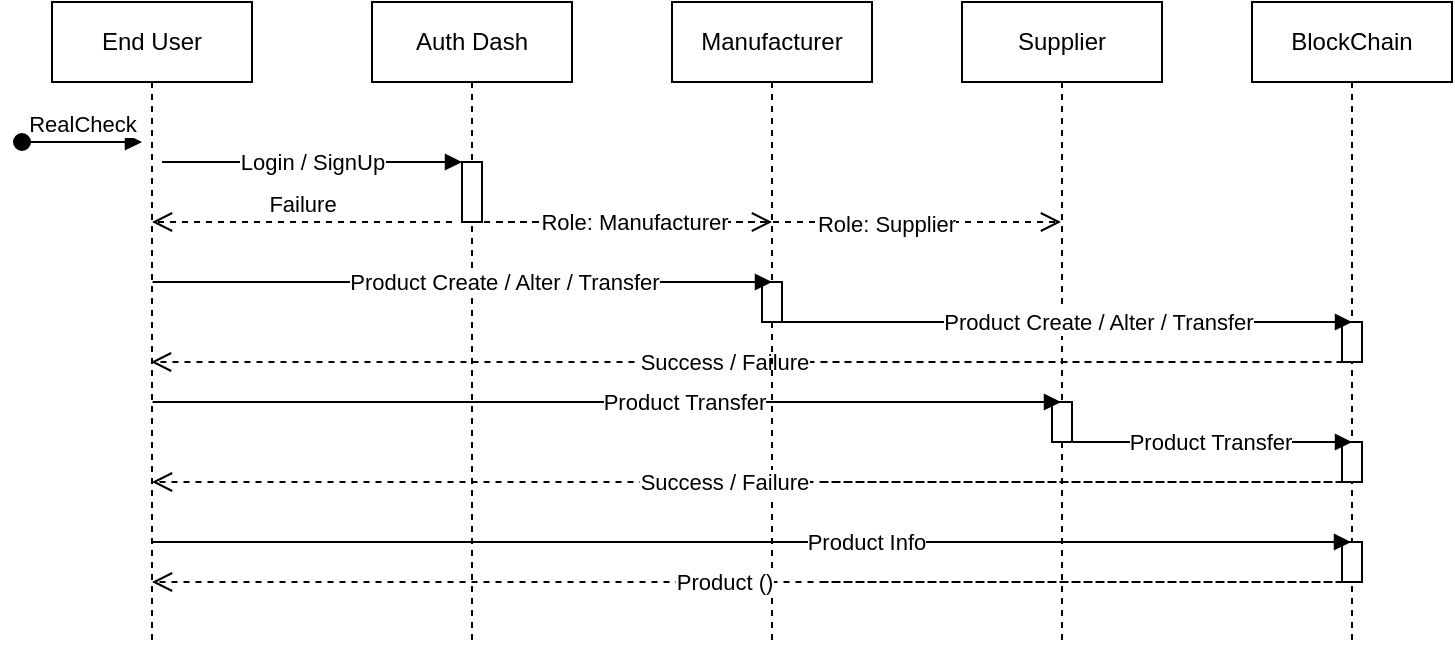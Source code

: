 <mxfile version="22.1.5" type="device">
  <diagram name="Page-1" id="2YBvvXClWsGukQMizWep">
    <mxGraphModel dx="1224" dy="775" grid="1" gridSize="10" guides="1" tooltips="1" connect="1" arrows="1" fold="1" page="1" pageScale="1" pageWidth="850" pageHeight="1100" math="0" shadow="0">
      <root>
        <mxCell id="0" />
        <mxCell id="1" parent="0" />
        <mxCell id="aM9ryv3xv72pqoxQDRHE-1" value="End User" style="shape=umlLifeline;perimeter=lifelinePerimeter;whiteSpace=wrap;html=1;container=0;dropTarget=0;collapsible=0;recursiveResize=0;outlineConnect=0;portConstraint=eastwest;newEdgeStyle={&quot;edgeStyle&quot;:&quot;elbowEdgeStyle&quot;,&quot;elbow&quot;:&quot;vertical&quot;,&quot;curved&quot;:0,&quot;rounded&quot;:0};strokeColor=#000000;" parent="1" vertex="1">
          <mxGeometry x="40" y="40" width="100" height="320" as="geometry" />
        </mxCell>
        <mxCell id="aM9ryv3xv72pqoxQDRHE-3" value="RealCheck" style="html=1;verticalAlign=bottom;startArrow=oval;endArrow=block;startSize=8;edgeStyle=elbowEdgeStyle;elbow=vertical;curved=0;rounded=0;strokeColor=#000000;" parent="aM9ryv3xv72pqoxQDRHE-1" edge="1">
          <mxGeometry relative="1" as="geometry">
            <mxPoint x="-15" y="70" as="sourcePoint" />
            <mxPoint x="45" y="70" as="targetPoint" />
          </mxGeometry>
        </mxCell>
        <mxCell id="aM9ryv3xv72pqoxQDRHE-5" value="Auth Dash" style="shape=umlLifeline;perimeter=lifelinePerimeter;whiteSpace=wrap;html=1;container=0;dropTarget=0;collapsible=0;recursiveResize=0;outlineConnect=0;portConstraint=eastwest;newEdgeStyle={&quot;edgeStyle&quot;:&quot;elbowEdgeStyle&quot;,&quot;elbow&quot;:&quot;vertical&quot;,&quot;curved&quot;:0,&quot;rounded&quot;:0};strokeColor=#000000;" parent="1" vertex="1">
          <mxGeometry x="200" y="40" width="100" height="320" as="geometry" />
        </mxCell>
        <mxCell id="Bb0cgkO7ZcS4CcjjMUlO-19" value="" style="html=1;points=[];perimeter=orthogonalPerimeter;outlineConnect=0;targetShapes=umlLifeline;portConstraint=eastwest;newEdgeStyle={&quot;edgeStyle&quot;:&quot;elbowEdgeStyle&quot;,&quot;elbow&quot;:&quot;vertical&quot;,&quot;curved&quot;:0,&quot;rounded&quot;:0};strokeColor=#000000;" vertex="1" parent="aM9ryv3xv72pqoxQDRHE-5">
          <mxGeometry x="45" y="80" width="10" height="30" as="geometry" />
        </mxCell>
        <mxCell id="aM9ryv3xv72pqoxQDRHE-7" value="" style="html=1;verticalAlign=bottom;endArrow=block;edgeStyle=elbowEdgeStyle;elbow=vertical;curved=0;rounded=0;strokeColor=#000000;" parent="1" target="Bb0cgkO7ZcS4CcjjMUlO-19" edge="1">
          <mxGeometry relative="1" as="geometry">
            <mxPoint x="95" y="120" as="sourcePoint" />
            <Array as="points">
              <mxPoint x="180" y="120" />
            </Array>
            <mxPoint x="245" y="120" as="targetPoint" />
          </mxGeometry>
        </mxCell>
        <mxCell id="Bb0cgkO7ZcS4CcjjMUlO-21" value="Login / SignUp" style="edgeLabel;html=1;align=center;verticalAlign=middle;resizable=0;points=[];strokeColor=#000000;" vertex="1" connectable="0" parent="aM9ryv3xv72pqoxQDRHE-7">
          <mxGeometry x="0.253" y="-2" relative="1" as="geometry">
            <mxPoint x="-19" y="-2" as="offset" />
          </mxGeometry>
        </mxCell>
        <mxCell id="aM9ryv3xv72pqoxQDRHE-8" value="" style="html=1;verticalAlign=bottom;endArrow=open;dashed=1;endSize=8;edgeStyle=elbowEdgeStyle;elbow=vertical;curved=0;rounded=0;strokeColor=#000000;" parent="1" edge="1">
          <mxGeometry relative="1" as="geometry">
            <mxPoint x="89.5" y="220" as="targetPoint" />
            <Array as="points">
              <mxPoint x="690" y="220" />
            </Array>
            <mxPoint x="424.75" y="220" as="sourcePoint" />
          </mxGeometry>
        </mxCell>
        <mxCell id="Bb0cgkO7ZcS4CcjjMUlO-30" value="Success / Failure" style="edgeLabel;html=1;align=center;verticalAlign=middle;resizable=0;points=[];strokeColor=#000000;" vertex="1" connectable="0" parent="aM9ryv3xv72pqoxQDRHE-8">
          <mxGeometry x="0.285" y="-2" relative="1" as="geometry">
            <mxPoint x="-24" y="2" as="offset" />
          </mxGeometry>
        </mxCell>
        <mxCell id="Bb0cgkO7ZcS4CcjjMUlO-1" value="Manufacturer" style="shape=umlLifeline;perimeter=lifelinePerimeter;whiteSpace=wrap;html=1;container=0;dropTarget=0;collapsible=0;recursiveResize=0;outlineConnect=0;portConstraint=eastwest;newEdgeStyle={&quot;edgeStyle&quot;:&quot;elbowEdgeStyle&quot;,&quot;elbow&quot;:&quot;vertical&quot;,&quot;curved&quot;:0,&quot;rounded&quot;:0};strokeColor=#000000;" vertex="1" parent="1">
          <mxGeometry x="350" y="40" width="100" height="320" as="geometry" />
        </mxCell>
        <mxCell id="Bb0cgkO7ZcS4CcjjMUlO-4" value="" style="html=1;points=[];perimeter=orthogonalPerimeter;outlineConnect=0;targetShapes=umlLifeline;portConstraint=eastwest;newEdgeStyle={&quot;edgeStyle&quot;:&quot;elbowEdgeStyle&quot;,&quot;elbow&quot;:&quot;vertical&quot;,&quot;curved&quot;:0,&quot;rounded&quot;:0};strokeColor=#000000;" vertex="1" parent="Bb0cgkO7ZcS4CcjjMUlO-1">
          <mxGeometry x="45" y="140" width="10" height="20" as="geometry" />
        </mxCell>
        <mxCell id="Bb0cgkO7ZcS4CcjjMUlO-3" value="Supplier" style="shape=umlLifeline;perimeter=lifelinePerimeter;whiteSpace=wrap;html=1;container=0;dropTarget=0;collapsible=0;recursiveResize=0;outlineConnect=0;portConstraint=eastwest;newEdgeStyle={&quot;edgeStyle&quot;:&quot;elbowEdgeStyle&quot;,&quot;elbow&quot;:&quot;vertical&quot;,&quot;curved&quot;:0,&quot;rounded&quot;:0};strokeColor=#000000;" vertex="1" parent="1">
          <mxGeometry x="495" y="40" width="100" height="320" as="geometry" />
        </mxCell>
        <mxCell id="Bb0cgkO7ZcS4CcjjMUlO-10" value="" style="html=1;points=[];perimeter=orthogonalPerimeter;outlineConnect=0;targetShapes=umlLifeline;portConstraint=eastwest;newEdgeStyle={&quot;edgeStyle&quot;:&quot;elbowEdgeStyle&quot;,&quot;elbow&quot;:&quot;vertical&quot;,&quot;curved&quot;:0,&quot;rounded&quot;:0};strokeColor=#000000;" vertex="1" parent="Bb0cgkO7ZcS4CcjjMUlO-3">
          <mxGeometry x="45" y="200" width="10" height="20" as="geometry" />
        </mxCell>
        <mxCell id="Bb0cgkO7ZcS4CcjjMUlO-23" value="" style="html=1;verticalAlign=bottom;endArrow=open;dashed=1;endSize=8;edgeStyle=elbowEdgeStyle;elbow=vertical;curved=0;rounded=0;strokeColor=#000000;" edge="1" parent="1" target="Bb0cgkO7ZcS4CcjjMUlO-3">
          <mxGeometry relative="1" as="geometry">
            <mxPoint x="540" y="150" as="targetPoint" />
            <Array as="points">
              <mxPoint x="342.5" y="150" />
            </Array>
            <mxPoint x="262.5" y="150" as="sourcePoint" />
          </mxGeometry>
        </mxCell>
        <mxCell id="Bb0cgkO7ZcS4CcjjMUlO-26" value="Role: Supplier" style="edgeLabel;html=1;align=center;verticalAlign=middle;resizable=0;points=[];strokeColor=#000000;" vertex="1" connectable="0" parent="Bb0cgkO7ZcS4CcjjMUlO-23">
          <mxGeometry x="0.378" y="-1" relative="1" as="geometry">
            <mxPoint as="offset" />
          </mxGeometry>
        </mxCell>
        <mxCell id="Bb0cgkO7ZcS4CcjjMUlO-24" value="" style="html=1;verticalAlign=bottom;endArrow=open;dashed=1;endSize=8;edgeStyle=elbowEdgeStyle;elbow=vertical;curved=0;rounded=0;strokeColor=#000000;" edge="1" parent="1" source="aM9ryv3xv72pqoxQDRHE-5">
          <mxGeometry relative="1" as="geometry">
            <mxPoint x="400" y="150" as="targetPoint" />
            <Array as="points">
              <mxPoint x="352.5" y="150" />
            </Array>
            <mxPoint x="272.5" y="150" as="sourcePoint" />
          </mxGeometry>
        </mxCell>
        <mxCell id="Bb0cgkO7ZcS4CcjjMUlO-25" value="Role: Manufacturer" style="edgeLabel;html=1;align=center;verticalAlign=middle;resizable=0;points=[];strokeColor=#000000;" vertex="1" connectable="0" parent="Bb0cgkO7ZcS4CcjjMUlO-24">
          <mxGeometry x="0.077" relative="1" as="geometry">
            <mxPoint as="offset" />
          </mxGeometry>
        </mxCell>
        <mxCell id="Bb0cgkO7ZcS4CcjjMUlO-27" value="" style="html=1;verticalAlign=bottom;endArrow=block;edgeStyle=elbowEdgeStyle;elbow=vertical;curved=0;rounded=0;strokeColor=#000000;" edge="1" parent="1">
          <mxGeometry relative="1" as="geometry">
            <mxPoint x="90.25" y="180" as="sourcePoint" />
            <Array as="points">
              <mxPoint x="175.25" y="180" />
            </Array>
            <mxPoint x="400" y="180" as="targetPoint" />
          </mxGeometry>
        </mxCell>
        <mxCell id="Bb0cgkO7ZcS4CcjjMUlO-28" value="Product Create / Alter / Transfer" style="edgeLabel;html=1;align=center;verticalAlign=middle;resizable=0;points=[];strokeColor=#000000;" vertex="1" connectable="0" parent="Bb0cgkO7ZcS4CcjjMUlO-27">
          <mxGeometry x="0.253" y="-2" relative="1" as="geometry">
            <mxPoint x="-19" y="-2" as="offset" />
          </mxGeometry>
        </mxCell>
        <mxCell id="Bb0cgkO7ZcS4CcjjMUlO-29" value="Failure" style="html=1;verticalAlign=bottom;endArrow=open;dashed=1;endSize=8;edgeStyle=elbowEdgeStyle;elbow=vertical;curved=0;rounded=0;strokeColor=#000000;" edge="1" parent="1">
          <mxGeometry relative="1" as="geometry">
            <mxPoint x="90" y="150" as="targetPoint" />
            <Array as="points">
              <mxPoint x="185" y="150" />
            </Array>
            <mxPoint x="240" y="150" as="sourcePoint" />
          </mxGeometry>
        </mxCell>
        <mxCell id="Bb0cgkO7ZcS4CcjjMUlO-31" value="" style="html=1;verticalAlign=bottom;endArrow=block;edgeStyle=elbowEdgeStyle;elbow=vertical;curved=0;rounded=0;strokeColor=#000000;" edge="1" parent="1" target="Bb0cgkO7ZcS4CcjjMUlO-3">
          <mxGeometry relative="1" as="geometry">
            <mxPoint x="90.25" y="240" as="sourcePoint" />
            <Array as="points">
              <mxPoint x="175.25" y="240" />
            </Array>
            <mxPoint x="409.75" y="240" as="targetPoint" />
          </mxGeometry>
        </mxCell>
        <mxCell id="Bb0cgkO7ZcS4CcjjMUlO-32" value="Product Transfer" style="edgeLabel;html=1;align=center;verticalAlign=middle;resizable=0;points=[];strokeColor=#000000;" vertex="1" connectable="0" parent="Bb0cgkO7ZcS4CcjjMUlO-31">
          <mxGeometry x="0.253" y="-2" relative="1" as="geometry">
            <mxPoint x="-19" y="-2" as="offset" />
          </mxGeometry>
        </mxCell>
        <mxCell id="Bb0cgkO7ZcS4CcjjMUlO-33" value="BlockChain" style="shape=umlLifeline;perimeter=lifelinePerimeter;whiteSpace=wrap;html=1;container=0;dropTarget=0;collapsible=0;recursiveResize=0;outlineConnect=0;portConstraint=eastwest;newEdgeStyle={&quot;edgeStyle&quot;:&quot;elbowEdgeStyle&quot;,&quot;elbow&quot;:&quot;vertical&quot;,&quot;curved&quot;:0,&quot;rounded&quot;:0};strokeColor=#000000;" vertex="1" parent="1">
          <mxGeometry x="640" y="40" width="100" height="320" as="geometry" />
        </mxCell>
        <mxCell id="Bb0cgkO7ZcS4CcjjMUlO-2" value="" style="html=1;points=[];perimeter=orthogonalPerimeter;outlineConnect=0;targetShapes=umlLifeline;portConstraint=eastwest;newEdgeStyle={&quot;edgeStyle&quot;:&quot;elbowEdgeStyle&quot;,&quot;elbow&quot;:&quot;vertical&quot;,&quot;curved&quot;:0,&quot;rounded&quot;:0};strokeColor=#000000;" vertex="1" parent="Bb0cgkO7ZcS4CcjjMUlO-33">
          <mxGeometry x="45" y="160" width="10" height="20" as="geometry" />
        </mxCell>
        <mxCell id="Bb0cgkO7ZcS4CcjjMUlO-11" value="" style="html=1;points=[];perimeter=orthogonalPerimeter;outlineConnect=0;targetShapes=umlLifeline;portConstraint=eastwest;newEdgeStyle={&quot;edgeStyle&quot;:&quot;elbowEdgeStyle&quot;,&quot;elbow&quot;:&quot;vertical&quot;,&quot;curved&quot;:0,&quot;rounded&quot;:0};strokeColor=#000000;" vertex="1" parent="Bb0cgkO7ZcS4CcjjMUlO-33">
          <mxGeometry x="45" y="220" width="10" height="20" as="geometry" />
        </mxCell>
        <mxCell id="Bb0cgkO7ZcS4CcjjMUlO-12" value="" style="html=1;points=[];perimeter=orthogonalPerimeter;outlineConnect=0;targetShapes=umlLifeline;portConstraint=eastwest;newEdgeStyle={&quot;edgeStyle&quot;:&quot;elbowEdgeStyle&quot;,&quot;elbow&quot;:&quot;vertical&quot;,&quot;curved&quot;:0,&quot;rounded&quot;:0};" vertex="1" parent="Bb0cgkO7ZcS4CcjjMUlO-33">
          <mxGeometry x="45" y="270" width="10" height="20" as="geometry" />
        </mxCell>
        <mxCell id="Bb0cgkO7ZcS4CcjjMUlO-34" value="" style="html=1;verticalAlign=bottom;endArrow=block;edgeStyle=elbowEdgeStyle;elbow=vertical;curved=0;rounded=0;strokeColor=#000000;" edge="1" parent="1">
          <mxGeometry relative="1" as="geometry">
            <mxPoint x="400.13" y="200" as="sourcePoint" />
            <Array as="points">
              <mxPoint x="485.13" y="200" />
            </Array>
            <mxPoint x="690" y="200" as="targetPoint" />
          </mxGeometry>
        </mxCell>
        <mxCell id="Bb0cgkO7ZcS4CcjjMUlO-35" value="Product Create / Alter / Transfer" style="edgeLabel;html=1;align=center;verticalAlign=middle;resizable=0;points=[];strokeColor=#000000;" vertex="1" connectable="0" parent="Bb0cgkO7ZcS4CcjjMUlO-34">
          <mxGeometry x="0.253" y="-2" relative="1" as="geometry">
            <mxPoint x="-19" y="-2" as="offset" />
          </mxGeometry>
        </mxCell>
        <mxCell id="Bb0cgkO7ZcS4CcjjMUlO-42" value="" style="html=1;verticalAlign=bottom;endArrow=block;edgeStyle=elbowEdgeStyle;elbow=vertical;curved=0;rounded=0;strokeColor=#000000;" edge="1" parent="1">
          <mxGeometry relative="1" as="geometry">
            <mxPoint x="550" y="260" as="sourcePoint" />
            <Array as="points">
              <mxPoint x="635" y="260" />
            </Array>
            <mxPoint x="690" y="260" as="targetPoint" />
          </mxGeometry>
        </mxCell>
        <mxCell id="Bb0cgkO7ZcS4CcjjMUlO-43" value="Product Transfer" style="edgeLabel;html=1;align=center;verticalAlign=middle;resizable=0;points=[];strokeColor=#000000;" vertex="1" connectable="0" parent="Bb0cgkO7ZcS4CcjjMUlO-42">
          <mxGeometry x="0.253" y="-2" relative="1" as="geometry">
            <mxPoint x="-19" y="-2" as="offset" />
          </mxGeometry>
        </mxCell>
        <mxCell id="Bb0cgkO7ZcS4CcjjMUlO-44" value="" style="html=1;verticalAlign=bottom;endArrow=open;dashed=1;endSize=8;edgeStyle=elbowEdgeStyle;elbow=vertical;curved=0;rounded=0;strokeColor=#000000;" edge="1" parent="1">
          <mxGeometry relative="1" as="geometry">
            <mxPoint x="90" y="280" as="targetPoint" />
            <Array as="points">
              <mxPoint x="690" y="280" />
            </Array>
            <mxPoint x="425.25" y="280" as="sourcePoint" />
          </mxGeometry>
        </mxCell>
        <mxCell id="Bb0cgkO7ZcS4CcjjMUlO-45" value="Success / Failure" style="edgeLabel;html=1;align=center;verticalAlign=middle;resizable=0;points=[];strokeColor=#000000;" vertex="1" connectable="0" parent="Bb0cgkO7ZcS4CcjjMUlO-44">
          <mxGeometry x="0.285" y="-2" relative="1" as="geometry">
            <mxPoint x="-24" y="2" as="offset" />
          </mxGeometry>
        </mxCell>
        <mxCell id="Bb0cgkO7ZcS4CcjjMUlO-46" value="" style="html=1;verticalAlign=bottom;endArrow=block;edgeStyle=elbowEdgeStyle;elbow=vertical;curved=0;rounded=0;strokeColor=#000000;" edge="1" parent="1" source="aM9ryv3xv72pqoxQDRHE-1" target="Bb0cgkO7ZcS4CcjjMUlO-33">
          <mxGeometry relative="1" as="geometry">
            <mxPoint x="100" y="310" as="sourcePoint" />
            <Array as="points">
              <mxPoint x="185" y="310" />
            </Array>
            <mxPoint x="554.75" y="310" as="targetPoint" />
          </mxGeometry>
        </mxCell>
        <mxCell id="Bb0cgkO7ZcS4CcjjMUlO-47" value="Product Info" style="edgeLabel;html=1;align=center;verticalAlign=middle;resizable=0;points=[];strokeColor=#000000;" vertex="1" connectable="0" parent="Bb0cgkO7ZcS4CcjjMUlO-46">
          <mxGeometry x="0.253" y="-2" relative="1" as="geometry">
            <mxPoint x="-19" y="-2" as="offset" />
          </mxGeometry>
        </mxCell>
        <mxCell id="Bb0cgkO7ZcS4CcjjMUlO-48" value="" style="html=1;verticalAlign=bottom;endArrow=open;dashed=1;endSize=8;edgeStyle=elbowEdgeStyle;elbow=vertical;curved=0;rounded=0;strokeColor=#000000;" edge="1" parent="1">
          <mxGeometry relative="1" as="geometry">
            <mxPoint x="90" y="330" as="targetPoint" />
            <Array as="points">
              <mxPoint x="690" y="330" />
            </Array>
            <mxPoint x="425.25" y="330" as="sourcePoint" />
          </mxGeometry>
        </mxCell>
        <mxCell id="Bb0cgkO7ZcS4CcjjMUlO-49" value="Product ()" style="edgeLabel;html=1;align=center;verticalAlign=middle;resizable=0;points=[];strokeColor=#000000;" vertex="1" connectable="0" parent="Bb0cgkO7ZcS4CcjjMUlO-48">
          <mxGeometry x="0.285" y="-2" relative="1" as="geometry">
            <mxPoint x="-24" y="2" as="offset" />
          </mxGeometry>
        </mxCell>
      </root>
    </mxGraphModel>
  </diagram>
</mxfile>
